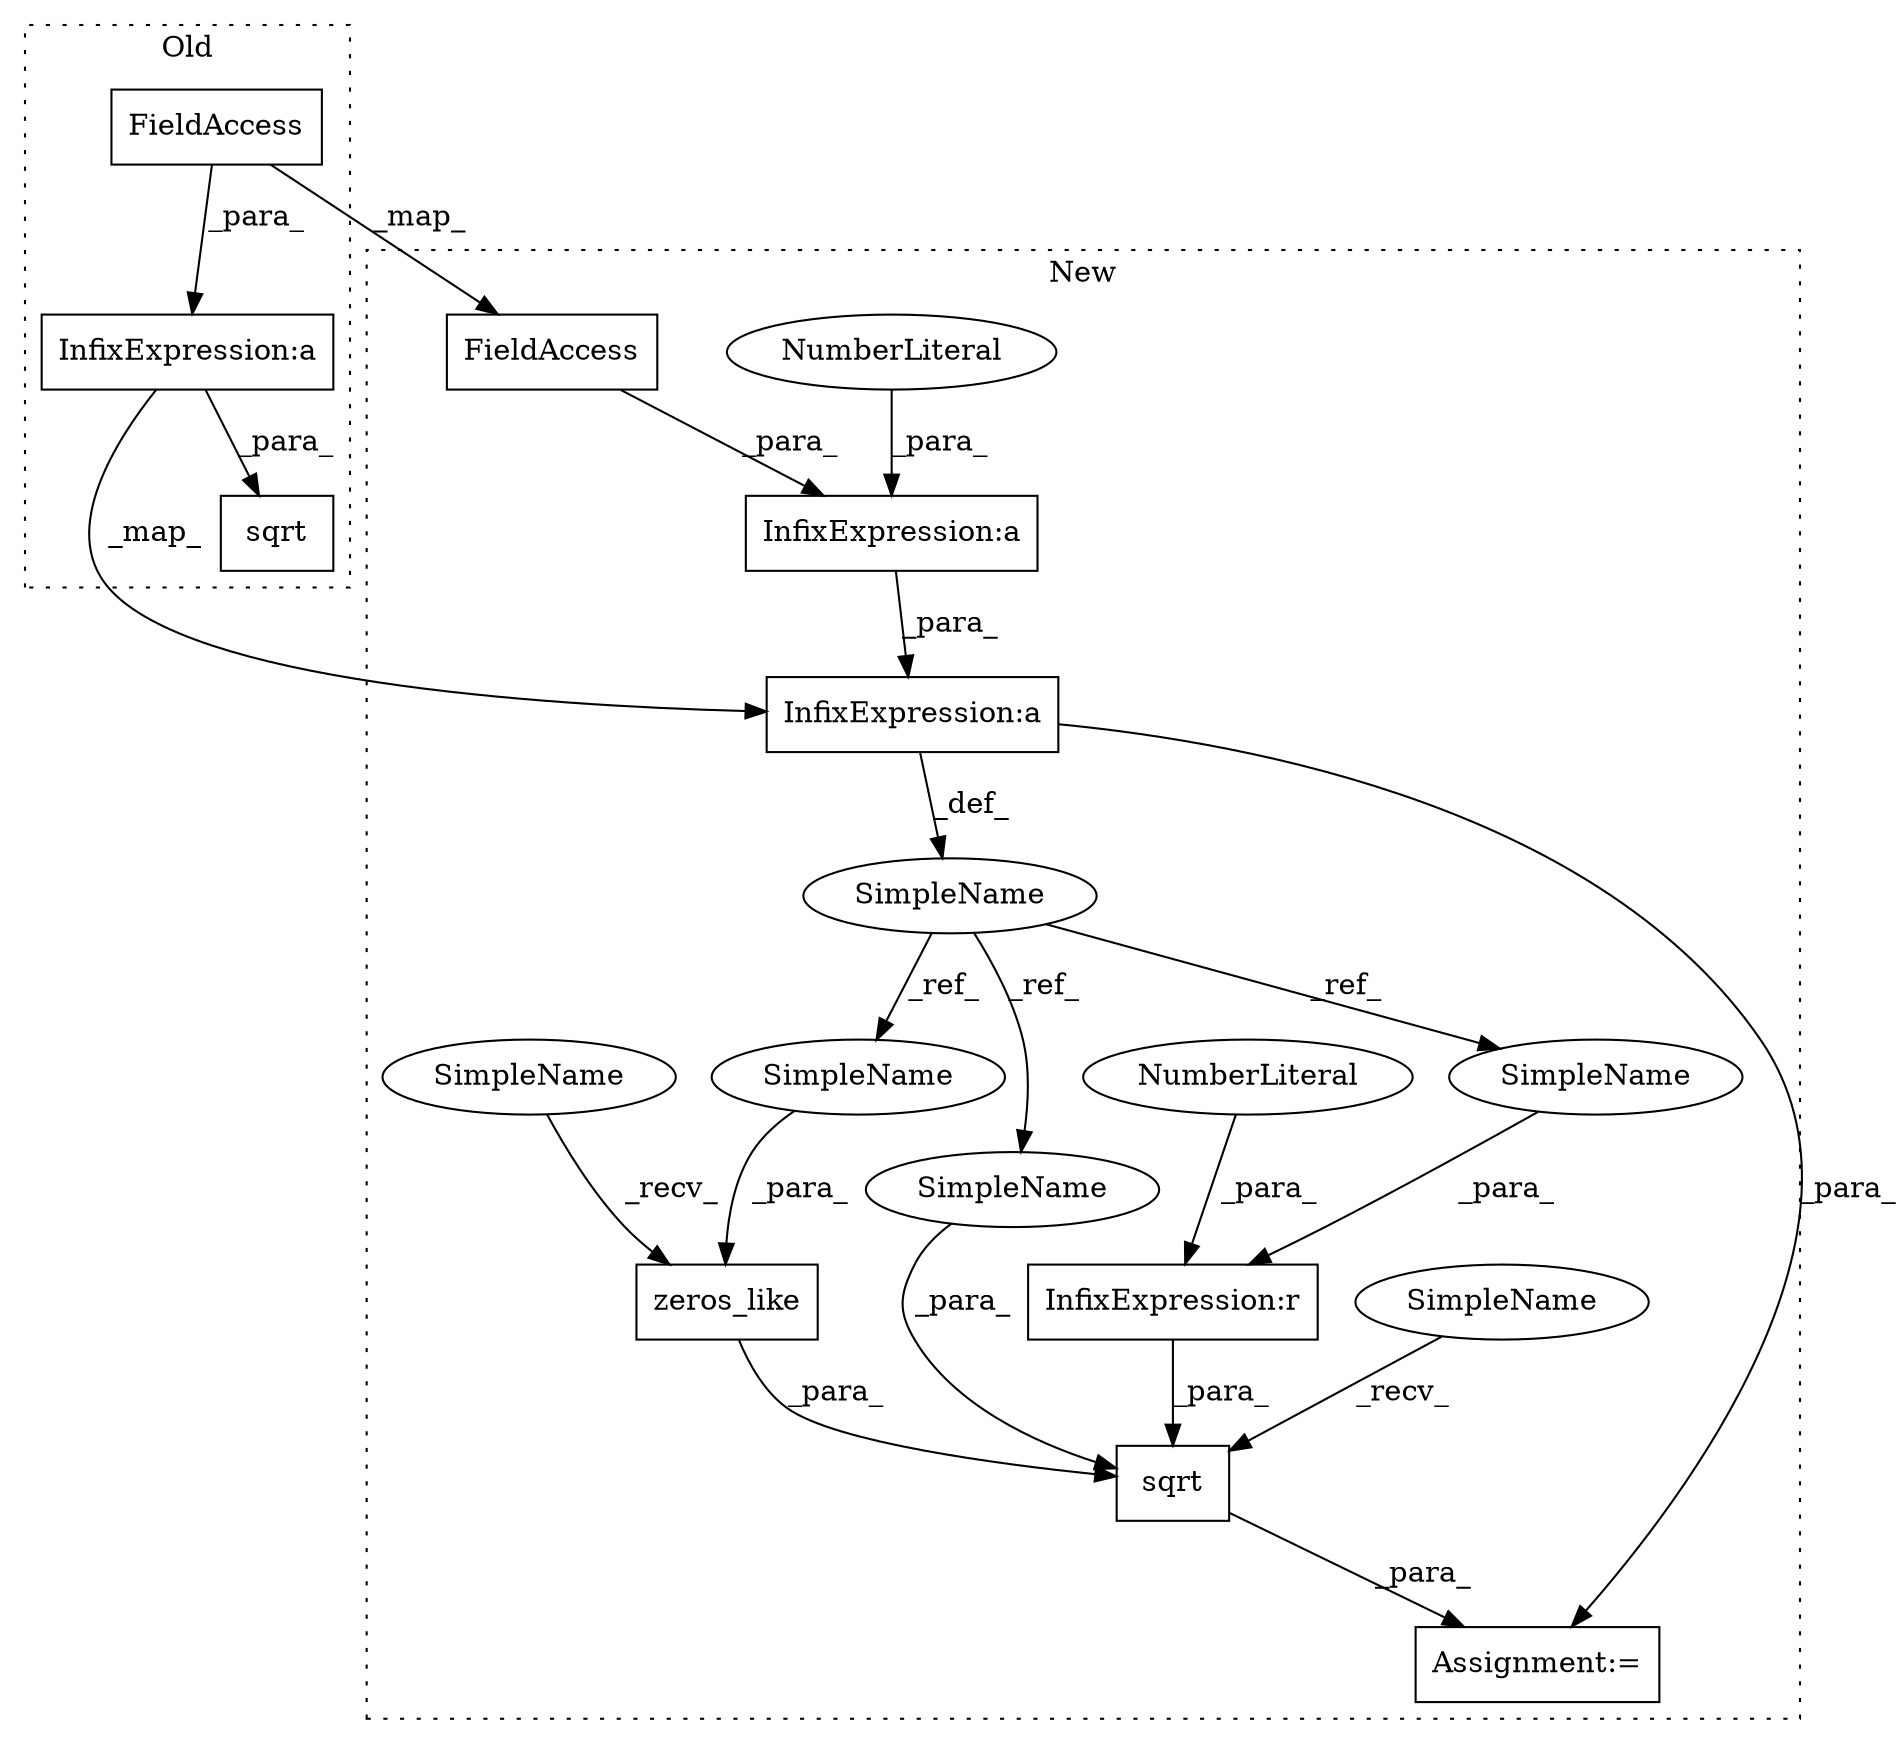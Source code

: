 digraph G {
subgraph cluster0 {
1 [label="sqrt" a="32" s="13582,13699" l="5,1" shape="box"];
8 [label="InfixExpression:a" a="27" s="13678" l="3" shape="box"];
13 [label="FieldAccess" a="22" s="13681" l="18" shape="box"];
label = "Old";
style="dotted";
}
subgraph cluster1 {
2 [label="zeros_like" a="32" s="13763,13782" l="11,1" shape="box"];
3 [label="SimpleName" a="42" s="13599" l="8" shape="ellipse"];
4 [label="InfixExpression:r" a="27" s="13793" l="4" shape="box"];
5 [label="NumberLiteral" a="34" s="13797" l="3" shape="ellipse"];
6 [label="sqrt" a="32" s="13743,13801" l="5,1" shape="box"];
7 [label="InfixExpression:a" a="27" s="13700" l="3" shape="box"];
9 [label="InfixExpression:a" a="27" s="13722" l="3" shape="box"];
10 [label="NumberLiteral" a="34" s="13725" l="1" shape="ellipse"];
11 [label="Assignment:=" a="7" s="13736" l="1" shape="box"];
12 [label="FieldAccess" a="22" s="13704" l="18" shape="box"];
14 [label="SimpleName" a="42" s="13757" l="5" shape="ellipse"];
15 [label="SimpleName" a="42" s="13737" l="5" shape="ellipse"];
16 [label="SimpleName" a="42" s="13748" l="8" shape="ellipse"];
17 [label="SimpleName" a="42" s="13774" l="8" shape="ellipse"];
18 [label="SimpleName" a="42" s="13785" l="8" shape="ellipse"];
label = "New";
style="dotted";
}
2 -> 6 [label="_para_"];
3 -> 16 [label="_ref_"];
3 -> 17 [label="_ref_"];
3 -> 18 [label="_ref_"];
4 -> 6 [label="_para_"];
5 -> 4 [label="_para_"];
6 -> 11 [label="_para_"];
7 -> 11 [label="_para_"];
7 -> 3 [label="_def_"];
8 -> 1 [label="_para_"];
8 -> 7 [label="_map_"];
9 -> 7 [label="_para_"];
10 -> 9 [label="_para_"];
12 -> 9 [label="_para_"];
13 -> 12 [label="_map_"];
13 -> 8 [label="_para_"];
14 -> 2 [label="_recv_"];
15 -> 6 [label="_recv_"];
16 -> 6 [label="_para_"];
17 -> 2 [label="_para_"];
18 -> 4 [label="_para_"];
}
